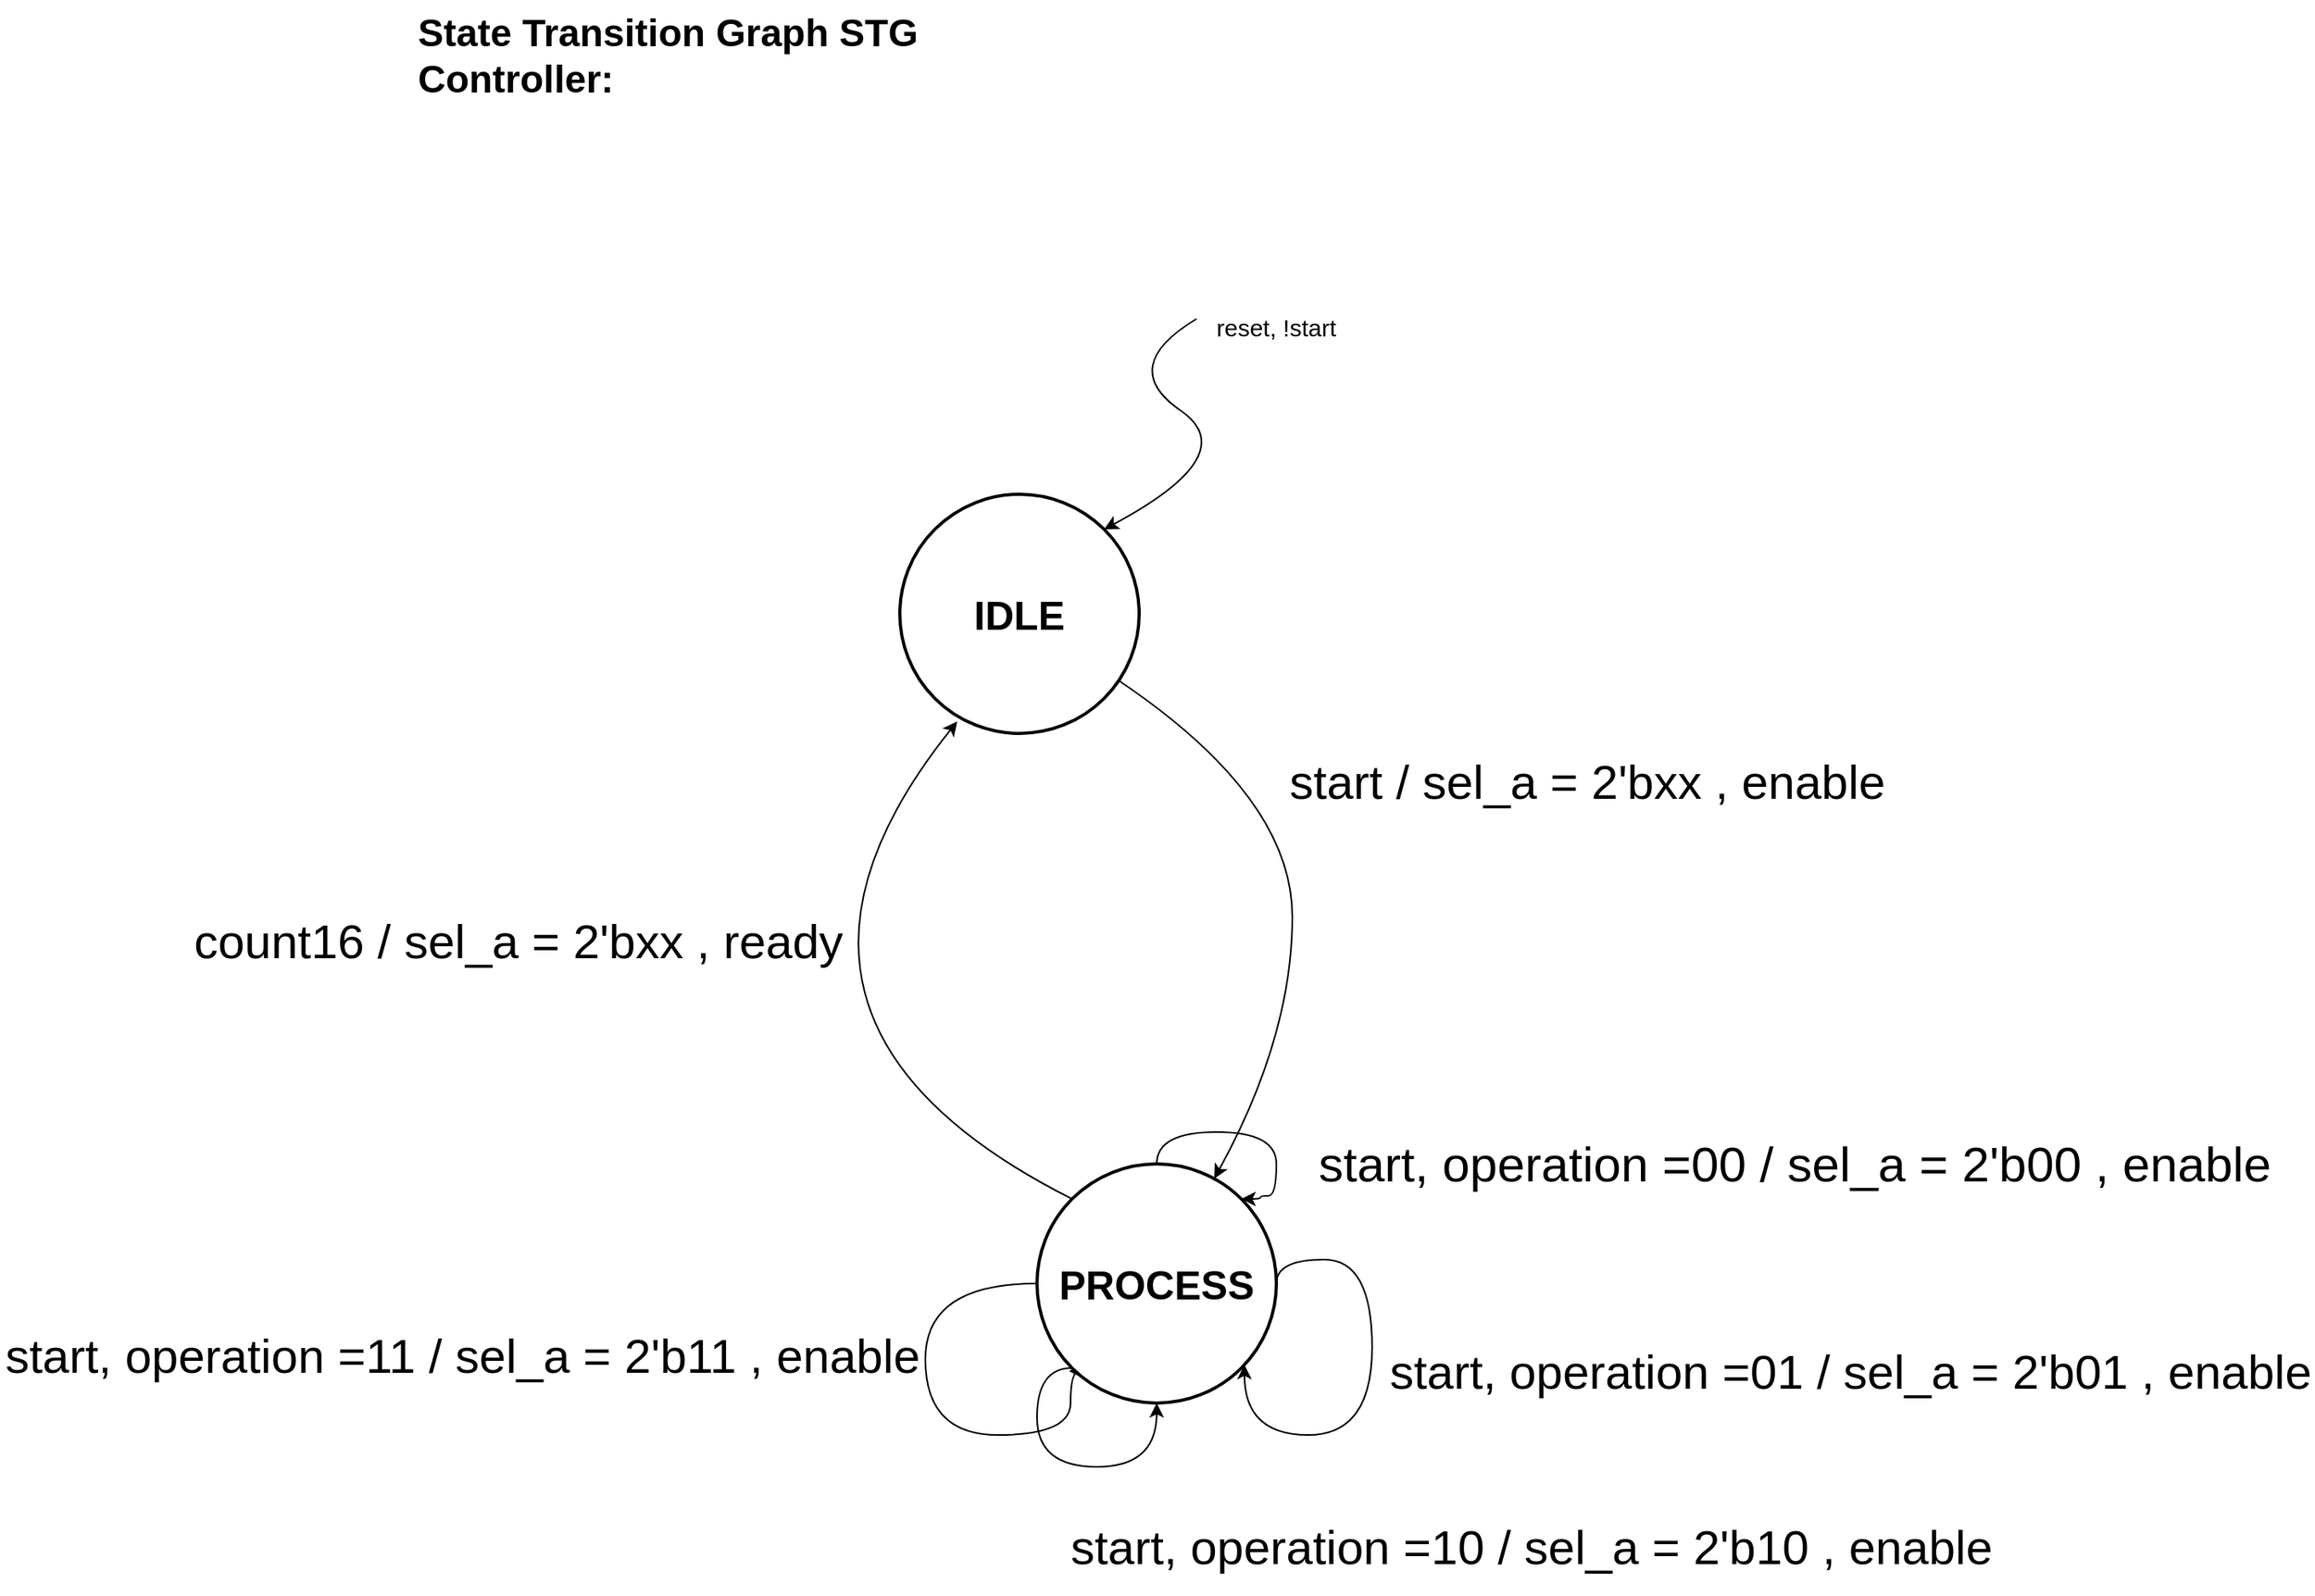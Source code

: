 <mxfile version="24.7.6">
  <diagram name="Page-1" id="sOLA_pNvpnlRUVK7hoNU">
    <mxGraphModel dx="2783" dy="2271" grid="1" gridSize="10" guides="1" tooltips="1" connect="1" arrows="1" fold="1" page="1" pageScale="1" pageWidth="827" pageHeight="1169" math="0" shadow="0">
      <root>
        <mxCell id="0" />
        <mxCell id="1" parent="0" />
        <mxCell id="uF6xusU7a7mh2p0aXsDx-1" value="&lt;h1 style=&quot;margin-top: 0px;&quot;&gt;&lt;span style=&quot;background-color: initial; font-size: 24px;&quot;&gt;State Transition Graph STG Controller:&lt;/span&gt;&lt;br&gt;&lt;/h1&gt;" style="text;html=1;whiteSpace=wrap;overflow=hidden;rounded=0;" vertex="1" parent="1">
          <mxGeometry x="-20" y="-580" width="320" height="120" as="geometry" />
        </mxCell>
        <mxCell id="uF6xusU7a7mh2p0aXsDx-2" value="&lt;b style=&quot;font-size: 25px;&quot;&gt;IDLE&lt;/b&gt;" style="ellipse;whiteSpace=wrap;html=1;aspect=fixed;strokeWidth=2;" vertex="1" parent="1">
          <mxGeometry x="284" y="-270" width="150" height="150" as="geometry" />
        </mxCell>
        <mxCell id="uF6xusU7a7mh2p0aXsDx-17" style="edgeStyle=orthogonalEdgeStyle;rounded=0;orthogonalLoop=1;jettySize=auto;html=1;exitX=0;exitY=1;exitDx=0;exitDy=0;curved=1;entryX=0.5;entryY=1;entryDx=0;entryDy=0;" edge="1" parent="1" source="uF6xusU7a7mh2p0aXsDx-3" target="uF6xusU7a7mh2p0aXsDx-3">
          <mxGeometry relative="1" as="geometry">
            <mxPoint x="450.0" y="310" as="targetPoint" />
            <Array as="points">
              <mxPoint x="370" y="278" />
              <mxPoint x="370" y="340" />
              <mxPoint x="445" y="340" />
            </Array>
          </mxGeometry>
        </mxCell>
        <mxCell id="uF6xusU7a7mh2p0aXsDx-19" style="edgeStyle=orthogonalEdgeStyle;rounded=0;orthogonalLoop=1;jettySize=auto;html=1;exitX=0;exitY=0.5;exitDx=0;exitDy=0;curved=1;" edge="1" parent="1" source="uF6xusU7a7mh2p0aXsDx-3">
          <mxGeometry relative="1" as="geometry">
            <mxPoint x="390" y="280" as="targetPoint" />
            <Array as="points">
              <mxPoint x="300" y="225" />
              <mxPoint x="300" y="320" />
              <mxPoint x="391" y="320" />
            </Array>
          </mxGeometry>
        </mxCell>
        <mxCell id="uF6xusU7a7mh2p0aXsDx-3" value="&lt;b style=&quot;font-size: 25px;&quot;&gt;PROCESS&lt;/b&gt;" style="ellipse;whiteSpace=wrap;html=1;aspect=fixed;strokeWidth=2;" vertex="1" parent="1">
          <mxGeometry x="370" y="150" width="150" height="150" as="geometry" />
        </mxCell>
        <mxCell id="uF6xusU7a7mh2p0aXsDx-6" value="" style="edgeStyle=none;orthogonalLoop=1;jettySize=auto;html=1;rounded=0;curved=1;" edge="1" parent="1" source="uF6xusU7a7mh2p0aXsDx-2" target="uF6xusU7a7mh2p0aXsDx-3">
          <mxGeometry width="80" relative="1" as="geometry">
            <mxPoint x="390" y="-90" as="sourcePoint" />
            <mxPoint x="470" y="-90" as="targetPoint" />
            <Array as="points">
              <mxPoint x="530" y="-80" />
              <mxPoint x="530" y="70" />
            </Array>
          </mxGeometry>
        </mxCell>
        <mxCell id="uF6xusU7a7mh2p0aXsDx-7" value="" style="edgeStyle=none;orthogonalLoop=1;jettySize=auto;html=1;rounded=0;exitX=0;exitY=0;exitDx=0;exitDy=0;entryX=0.24;entryY=0.95;entryDx=0;entryDy=0;entryPerimeter=0;curved=1;" edge="1" parent="1" source="uF6xusU7a7mh2p0aXsDx-3" target="uF6xusU7a7mh2p0aXsDx-2">
          <mxGeometry width="80" relative="1" as="geometry">
            <mxPoint x="310" y="20" as="sourcePoint" />
            <mxPoint x="390" y="20" as="targetPoint" />
            <Array as="points">
              <mxPoint x="170" y="60" />
            </Array>
          </mxGeometry>
        </mxCell>
        <mxCell id="uF6xusU7a7mh2p0aXsDx-9" value="" style="curved=1;endArrow=classic;html=1;rounded=0;entryX=1;entryY=0;entryDx=0;entryDy=0;" edge="1" parent="1" target="uF6xusU7a7mh2p0aXsDx-2">
          <mxGeometry width="50" height="50" relative="1" as="geometry">
            <mxPoint x="470" y="-380" as="sourcePoint" />
            <mxPoint x="450" y="-295" as="targetPoint" />
            <Array as="points">
              <mxPoint x="420" y="-350" />
              <mxPoint x="500" y="-295" />
            </Array>
          </mxGeometry>
        </mxCell>
        <mxCell id="uF6xusU7a7mh2p0aXsDx-10" value="&lt;font style=&quot;font-size: 15px;&quot;&gt;reset, !start&lt;/font&gt;" style="text;html=1;align=center;verticalAlign=middle;whiteSpace=wrap;rounded=0;" vertex="1" parent="1">
          <mxGeometry x="470" y="-390" width="100" height="30" as="geometry" />
        </mxCell>
        <mxCell id="uF6xusU7a7mh2p0aXsDx-11" value="&lt;font style=&quot;font-size: 30px;&quot;&gt;start / sel_a = 2&#39;bxx , enable&lt;/font&gt;" style="text;html=1;align=center;verticalAlign=middle;whiteSpace=wrap;rounded=0;" vertex="1" parent="1">
          <mxGeometry x="510" y="-120" width="410" height="60" as="geometry" />
        </mxCell>
        <mxCell id="uF6xusU7a7mh2p0aXsDx-12" style="edgeStyle=orthogonalEdgeStyle;rounded=0;orthogonalLoop=1;jettySize=auto;html=1;exitX=1;exitY=0.5;exitDx=0;exitDy=0;curved=1;" edge="1" parent="1" source="uF6xusU7a7mh2p0aXsDx-3" target="uF6xusU7a7mh2p0aXsDx-3">
          <mxGeometry relative="1" as="geometry">
            <Array as="points">
              <mxPoint x="520" y="210" />
              <mxPoint x="580" y="210" />
              <mxPoint x="580" y="320" />
              <mxPoint x="500" y="320" />
            </Array>
          </mxGeometry>
        </mxCell>
        <mxCell id="uF6xusU7a7mh2p0aXsDx-14" value="&lt;font style=&quot;font-size: 30px;&quot;&gt;start, operation =01 / sel_a = 2&#39;b01 , enable&lt;/font&gt;" style="text;html=1;align=center;verticalAlign=middle;whiteSpace=wrap;rounded=0;" vertex="1" parent="1">
          <mxGeometry x="590" y="250" width="580" height="60" as="geometry" />
        </mxCell>
        <mxCell id="uF6xusU7a7mh2p0aXsDx-15" value="&lt;font style=&quot;font-size: 30px;&quot;&gt;start, operation =10 / sel_a = 2&#39;b10 , enable&lt;/font&gt;" style="text;html=1;align=center;verticalAlign=middle;whiteSpace=wrap;rounded=0;rotation=0;" vertex="1" parent="1">
          <mxGeometry x="380" y="360" width="600" height="60" as="geometry" />
        </mxCell>
        <mxCell id="uF6xusU7a7mh2p0aXsDx-18" value="&lt;font style=&quot;font-size: 30px;&quot;&gt;start, operation =11 / sel_a = 2&#39;b11 , enable&lt;/font&gt;" style="text;html=1;align=center;verticalAlign=middle;whiteSpace=wrap;rounded=0;" vertex="1" parent="1">
          <mxGeometry x="-280" y="240" width="580" height="60" as="geometry" />
        </mxCell>
        <mxCell id="uF6xusU7a7mh2p0aXsDx-20" style="edgeStyle=orthogonalEdgeStyle;rounded=0;orthogonalLoop=1;jettySize=auto;html=1;exitX=0.5;exitY=0;exitDx=0;exitDy=0;entryX=1;entryY=0;entryDx=0;entryDy=0;curved=1;" edge="1" parent="1" source="uF6xusU7a7mh2p0aXsDx-3" target="uF6xusU7a7mh2p0aXsDx-3">
          <mxGeometry relative="1" as="geometry">
            <Array as="points">
              <mxPoint x="445" y="130" />
              <mxPoint x="520" y="130" />
              <mxPoint x="520" y="170" />
              <mxPoint x="510" y="170" />
              <mxPoint x="510" y="172" />
            </Array>
          </mxGeometry>
        </mxCell>
        <mxCell id="uF6xusU7a7mh2p0aXsDx-21" value="&lt;font style=&quot;font-size: 31px;&quot;&gt;start, operation =00 / sel_a = 2&#39;b00 , enable&lt;/font&gt;" style="text;html=1;align=center;verticalAlign=middle;whiteSpace=wrap;rounded=0;" vertex="1" parent="1">
          <mxGeometry x="540" y="120" width="610" height="60" as="geometry" />
        </mxCell>
        <mxCell id="uF6xusU7a7mh2p0aXsDx-23" value="&lt;font style=&quot;font-size: 30px;&quot;&gt;count16 / sel_a = 2&#39;bxx , ready&lt;/font&gt;" style="text;html=1;align=center;verticalAlign=middle;whiteSpace=wrap;rounded=0;" vertex="1" parent="1">
          <mxGeometry x="-170" y="-20" width="430" height="60" as="geometry" />
        </mxCell>
      </root>
    </mxGraphModel>
  </diagram>
</mxfile>
